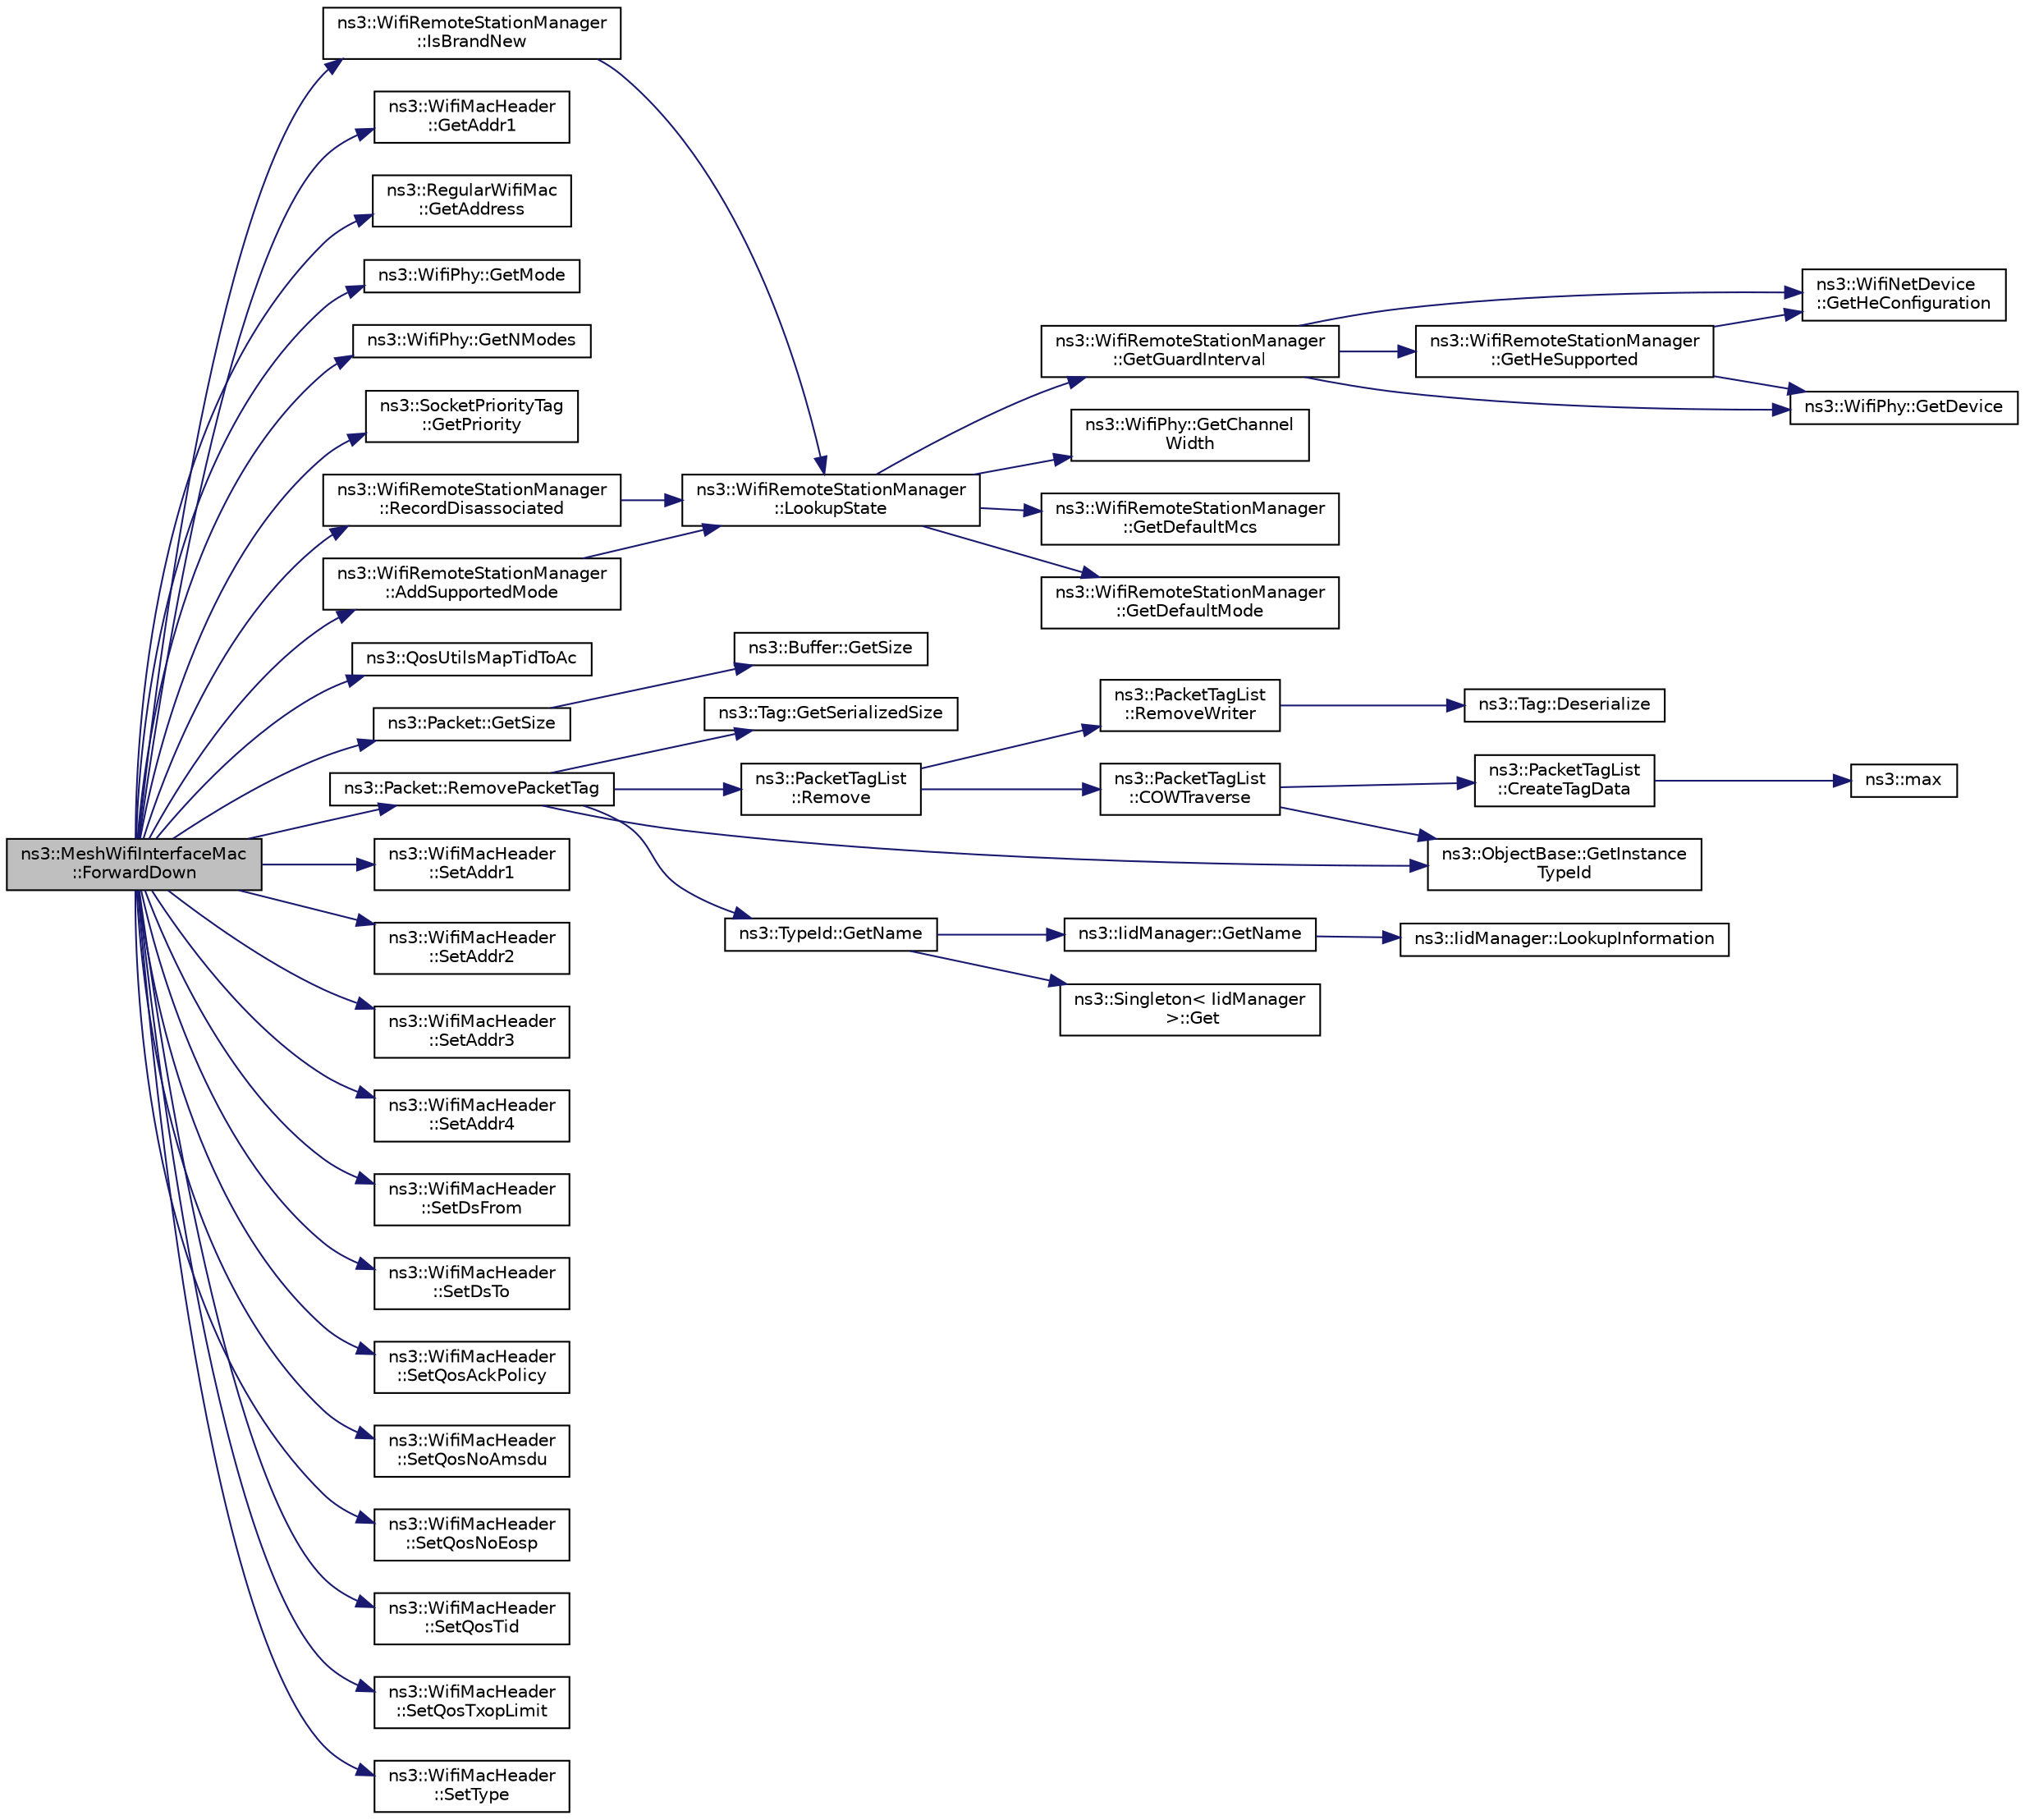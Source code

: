 digraph "ns3::MeshWifiInterfaceMac::ForwardDown"
{
 // LATEX_PDF_SIZE
  edge [fontname="Helvetica",fontsize="10",labelfontname="Helvetica",labelfontsize="10"];
  node [fontname="Helvetica",fontsize="10",shape=record];
  rankdir="LR";
  Node1 [label="ns3::MeshWifiInterfaceMac\l::ForwardDown",height=0.2,width=0.4,color="black", fillcolor="grey75", style="filled", fontcolor="black",tooltip="Send frame."];
  Node1 -> Node2 [color="midnightblue",fontsize="10",style="solid",fontname="Helvetica"];
  Node2 [label="ns3::WifiRemoteStationManager\l::AddSupportedMode",height=0.2,width=0.4,color="black", fillcolor="white", style="filled",URL="$classns3_1_1_wifi_remote_station_manager.html#a90f4d6b042c2692493446d36a3de799f",tooltip="Invoked in a STA or AP to store the set of modes supported by a destination which is also supported l..."];
  Node2 -> Node3 [color="midnightblue",fontsize="10",style="solid",fontname="Helvetica"];
  Node3 [label="ns3::WifiRemoteStationManager\l::LookupState",height=0.2,width=0.4,color="black", fillcolor="white", style="filled",URL="$classns3_1_1_wifi_remote_station_manager.html#a6a5c20f231324799e383594b546ca733",tooltip="Return the state of the station associated with the given address."];
  Node3 -> Node4 [color="midnightblue",fontsize="10",style="solid",fontname="Helvetica"];
  Node4 [label="ns3::WifiPhy::GetChannel\lWidth",height=0.2,width=0.4,color="black", fillcolor="white", style="filled",URL="$classns3_1_1_wifi_phy.html#af55a96fc67e724abd99aeaeab826187f",tooltip=" "];
  Node3 -> Node5 [color="midnightblue",fontsize="10",style="solid",fontname="Helvetica"];
  Node5 [label="ns3::WifiRemoteStationManager\l::GetDefaultMcs",height=0.2,width=0.4,color="black", fillcolor="white", style="filled",URL="$classns3_1_1_wifi_remote_station_manager.html#a2422db307a1cd07b938ec2d4b8442668",tooltip="Return the default Modulation and Coding Scheme (MCS) index."];
  Node3 -> Node6 [color="midnightblue",fontsize="10",style="solid",fontname="Helvetica"];
  Node6 [label="ns3::WifiRemoteStationManager\l::GetDefaultMode",height=0.2,width=0.4,color="black", fillcolor="white", style="filled",URL="$classns3_1_1_wifi_remote_station_manager.html#a0f76976a6d7a8761b1ae1b9b74f18fbf",tooltip="Return the default transmission mode."];
  Node3 -> Node7 [color="midnightblue",fontsize="10",style="solid",fontname="Helvetica"];
  Node7 [label="ns3::WifiRemoteStationManager\l::GetGuardInterval",height=0.2,width=0.4,color="black", fillcolor="white", style="filled",URL="$classns3_1_1_wifi_remote_station_manager.html#af042a3c6cc1e936255e794c4aa21e68c",tooltip="Return the supported HE guard interval duration (in nanoseconds)."];
  Node7 -> Node8 [color="midnightblue",fontsize="10",style="solid",fontname="Helvetica"];
  Node8 [label="ns3::WifiPhy::GetDevice",height=0.2,width=0.4,color="black", fillcolor="white", style="filled",URL="$classns3_1_1_wifi_phy.html#adf2fa40dcba4e52e9bc67c6ffc819170",tooltip="Return the device this PHY is associated with."];
  Node7 -> Node9 [color="midnightblue",fontsize="10",style="solid",fontname="Helvetica"];
  Node9 [label="ns3::WifiNetDevice\l::GetHeConfiguration",height=0.2,width=0.4,color="black", fillcolor="white", style="filled",URL="$classns3_1_1_wifi_net_device.html#af4a86ccc320631308e9f1023baecdd6b",tooltip=" "];
  Node7 -> Node10 [color="midnightblue",fontsize="10",style="solid",fontname="Helvetica"];
  Node10 [label="ns3::WifiRemoteStationManager\l::GetHeSupported",height=0.2,width=0.4,color="black", fillcolor="white", style="filled",URL="$classns3_1_1_wifi_remote_station_manager.html#abf94bd5d22ad632148777a6c7e39bae0",tooltip="Return whether the device has HE capability support enabled."];
  Node10 -> Node8 [color="midnightblue",fontsize="10",style="solid",fontname="Helvetica"];
  Node10 -> Node9 [color="midnightblue",fontsize="10",style="solid",fontname="Helvetica"];
  Node1 -> Node11 [color="midnightblue",fontsize="10",style="solid",fontname="Helvetica"];
  Node11 [label="ns3::WifiMacHeader\l::GetAddr1",height=0.2,width=0.4,color="black", fillcolor="white", style="filled",URL="$classns3_1_1_wifi_mac_header.html#aa1c4acbda4ace9f7a920c97d71bdd097",tooltip="Return the address in the Address 1 field."];
  Node1 -> Node12 [color="midnightblue",fontsize="10",style="solid",fontname="Helvetica"];
  Node12 [label="ns3::RegularWifiMac\l::GetAddress",height=0.2,width=0.4,color="black", fillcolor="white", style="filled",URL="$classns3_1_1_regular_wifi_mac.html#aec7ede7cc93b6ec04d447b1649ab27e8",tooltip=" "];
  Node1 -> Node13 [color="midnightblue",fontsize="10",style="solid",fontname="Helvetica"];
  Node13 [label="ns3::WifiPhy::GetMode",height=0.2,width=0.4,color="black", fillcolor="white", style="filled",URL="$classns3_1_1_wifi_phy.html#aa1b9ecfcc6436b8882af36500cb0a2ea",tooltip="The WifiPhy::GetNModes() and WifiPhy::GetMode() methods are used (e.g., by a WifiRemoteStationManager..."];
  Node1 -> Node14 [color="midnightblue",fontsize="10",style="solid",fontname="Helvetica"];
  Node14 [label="ns3::WifiPhy::GetNModes",height=0.2,width=0.4,color="black", fillcolor="white", style="filled",URL="$classns3_1_1_wifi_phy.html#a978d3a554116b0654c40fc22e469ceaa",tooltip="The WifiPhy::GetNModes() and WifiPhy::GetMode() methods are used (e.g., by a WifiRemoteStationManager..."];
  Node1 -> Node15 [color="midnightblue",fontsize="10",style="solid",fontname="Helvetica"];
  Node15 [label="ns3::SocketPriorityTag\l::GetPriority",height=0.2,width=0.4,color="black", fillcolor="white", style="filled",URL="$classns3_1_1_socket_priority_tag.html#a1d256d4ad07bc839ae401bd64f9d8420",tooltip="Get the tag's priority."];
  Node1 -> Node16 [color="midnightblue",fontsize="10",style="solid",fontname="Helvetica"];
  Node16 [label="ns3::Packet::GetSize",height=0.2,width=0.4,color="black", fillcolor="white", style="filled",URL="$classns3_1_1_packet.html#afff7cb1ff518ee6dc0d424e10a5ad6ec",tooltip="Returns the the size in bytes of the packet (including the zero-filled initial payload)."];
  Node16 -> Node17 [color="midnightblue",fontsize="10",style="solid",fontname="Helvetica"];
  Node17 [label="ns3::Buffer::GetSize",height=0.2,width=0.4,color="black", fillcolor="white", style="filled",URL="$classns3_1_1_buffer.html#a60c9172d2b102f8856c81b2126c8b209",tooltip=" "];
  Node1 -> Node18 [color="midnightblue",fontsize="10",style="solid",fontname="Helvetica"];
  Node18 [label="ns3::WifiRemoteStationManager\l::IsBrandNew",height=0.2,width=0.4,color="black", fillcolor="white", style="filled",URL="$classns3_1_1_wifi_remote_station_manager.html#a30badbd2880707a2f4a25ee45f464045",tooltip="Return whether the station state is brand new."];
  Node18 -> Node3 [color="midnightblue",fontsize="10",style="solid",fontname="Helvetica"];
  Node1 -> Node19 [color="midnightblue",fontsize="10",style="solid",fontname="Helvetica"];
  Node19 [label="ns3::QosUtilsMapTidToAc",height=0.2,width=0.4,color="black", fillcolor="white", style="filled",URL="$group__wifi.html#ga4e36efcff6dd83eaee42e1af0de43d48",tooltip="Maps TID (Traffic ID) to Access classes."];
  Node1 -> Node20 [color="midnightblue",fontsize="10",style="solid",fontname="Helvetica"];
  Node20 [label="ns3::WifiRemoteStationManager\l::RecordDisassociated",height=0.2,width=0.4,color="black", fillcolor="white", style="filled",URL="$classns3_1_1_wifi_remote_station_manager.html#abcb92c63342aed2603c1dfb131e0fe8a",tooltip="Records that the STA was disassociated."];
  Node20 -> Node3 [color="midnightblue",fontsize="10",style="solid",fontname="Helvetica"];
  Node1 -> Node21 [color="midnightblue",fontsize="10",style="solid",fontname="Helvetica"];
  Node21 [label="ns3::Packet::RemovePacketTag",height=0.2,width=0.4,color="black", fillcolor="white", style="filled",URL="$classns3_1_1_packet.html#a078fe922d976a417ab25ba2f3c2fd667",tooltip="Remove a packet tag."];
  Node21 -> Node22 [color="midnightblue",fontsize="10",style="solid",fontname="Helvetica"];
  Node22 [label="ns3::ObjectBase::GetInstance\lTypeId",height=0.2,width=0.4,color="black", fillcolor="white", style="filled",URL="$classns3_1_1_object_base.html#abe5b43a6f5b99a92a4c3122db31f06fb",tooltip="Get the most derived TypeId for this Object."];
  Node21 -> Node23 [color="midnightblue",fontsize="10",style="solid",fontname="Helvetica"];
  Node23 [label="ns3::TypeId::GetName",height=0.2,width=0.4,color="black", fillcolor="white", style="filled",URL="$classns3_1_1_type_id.html#abc4965475a579c2afdc668d7a7d58374",tooltip="Get the name."];
  Node23 -> Node24 [color="midnightblue",fontsize="10",style="solid",fontname="Helvetica"];
  Node24 [label="ns3::Singleton\< IidManager\l \>::Get",height=0.2,width=0.4,color="black", fillcolor="white", style="filled",URL="$classns3_1_1_singleton.html#a80a2cd3c25a27ea72add7a9f7a141ffa",tooltip="Get a pointer to the singleton instance."];
  Node23 -> Node25 [color="midnightblue",fontsize="10",style="solid",fontname="Helvetica"];
  Node25 [label="ns3::IidManager::GetName",height=0.2,width=0.4,color="black", fillcolor="white", style="filled",URL="$classns3_1_1_iid_manager.html#a6658aaa8120efd885e98addb76a6f1d4",tooltip="Get the name of a type id."];
  Node25 -> Node26 [color="midnightblue",fontsize="10",style="solid",fontname="Helvetica"];
  Node26 [label="ns3::IidManager::LookupInformation",height=0.2,width=0.4,color="black", fillcolor="white", style="filled",URL="$classns3_1_1_iid_manager.html#a84af06b798b21fa700469a3ac5f65f3f",tooltip="Retrieve the information record for a type."];
  Node21 -> Node27 [color="midnightblue",fontsize="10",style="solid",fontname="Helvetica"];
  Node27 [label="ns3::Tag::GetSerializedSize",height=0.2,width=0.4,color="black", fillcolor="white", style="filled",URL="$classns3_1_1_tag.html#a01c8efdea943fd8cce2ef5d4d67eefa6",tooltip=" "];
  Node21 -> Node28 [color="midnightblue",fontsize="10",style="solid",fontname="Helvetica"];
  Node28 [label="ns3::PacketTagList\l::Remove",height=0.2,width=0.4,color="black", fillcolor="white", style="filled",URL="$classns3_1_1_packet_tag_list.html#a043d984c546f67adc273448747784ee3",tooltip="Remove (the first instance of) tag from the list."];
  Node28 -> Node29 [color="midnightblue",fontsize="10",style="solid",fontname="Helvetica"];
  Node29 [label="ns3::PacketTagList\l::COWTraverse",height=0.2,width=0.4,color="black", fillcolor="white", style="filled",URL="$classns3_1_1_packet_tag_list.html#a7d98f0fe590d22f8224d718af0ac9713",tooltip="Traverse the list implementing copy-on-write, using Writer."];
  Node29 -> Node30 [color="midnightblue",fontsize="10",style="solid",fontname="Helvetica"];
  Node30 [label="ns3::PacketTagList\l::CreateTagData",height=0.2,width=0.4,color="black", fillcolor="white", style="filled",URL="$classns3_1_1_packet_tag_list.html#abfab9cfb3a21336e2f7962cc51fcff94",tooltip="Allocate and construct a TagData struct, sizing the data area large enough to serialize dataSize byte..."];
  Node30 -> Node31 [color="midnightblue",fontsize="10",style="solid",fontname="Helvetica"];
  Node31 [label="ns3::max",height=0.2,width=0.4,color="black", fillcolor="white", style="filled",URL="$namespacens3.html#a548291fa9e4e7d6a57814dfcbbebce9b",tooltip=" "];
  Node29 -> Node22 [color="midnightblue",fontsize="10",style="solid",fontname="Helvetica"];
  Node28 -> Node32 [color="midnightblue",fontsize="10",style="solid",fontname="Helvetica"];
  Node32 [label="ns3::PacketTagList\l::RemoveWriter",height=0.2,width=0.4,color="black", fillcolor="white", style="filled",URL="$classns3_1_1_packet_tag_list.html#aceea9c63e697635ba35564610a7150cc",tooltip="Copy-on-write implementing Remove."];
  Node32 -> Node33 [color="midnightblue",fontsize="10",style="solid",fontname="Helvetica"];
  Node33 [label="ns3::Tag::Deserialize",height=0.2,width=0.4,color="black", fillcolor="white", style="filled",URL="$classns3_1_1_tag.html#ae166b7f816bcbdef44dbeb636c9fa712",tooltip=" "];
  Node1 -> Node34 [color="midnightblue",fontsize="10",style="solid",fontname="Helvetica"];
  Node34 [label="ns3::WifiMacHeader\l::SetAddr1",height=0.2,width=0.4,color="black", fillcolor="white", style="filled",URL="$classns3_1_1_wifi_mac_header.html#a6478a02b80d5c01657714c5c7a0ae1cb",tooltip="Fill the Address 1 field with the given address."];
  Node1 -> Node35 [color="midnightblue",fontsize="10",style="solid",fontname="Helvetica"];
  Node35 [label="ns3::WifiMacHeader\l::SetAddr2",height=0.2,width=0.4,color="black", fillcolor="white", style="filled",URL="$classns3_1_1_wifi_mac_header.html#ab6a0efdc43d39b5da5d17eae9665271d",tooltip="Fill the Address 2 field with the given address."];
  Node1 -> Node36 [color="midnightblue",fontsize="10",style="solid",fontname="Helvetica"];
  Node36 [label="ns3::WifiMacHeader\l::SetAddr3",height=0.2,width=0.4,color="black", fillcolor="white", style="filled",URL="$classns3_1_1_wifi_mac_header.html#ace2fd1624db247bd42cbe9182996bb0e",tooltip="Fill the Address 3 field with the given address."];
  Node1 -> Node37 [color="midnightblue",fontsize="10",style="solid",fontname="Helvetica"];
  Node37 [label="ns3::WifiMacHeader\l::SetAddr4",height=0.2,width=0.4,color="black", fillcolor="white", style="filled",URL="$classns3_1_1_wifi_mac_header.html#a72c540fbe2cfeb64a00718756b8e0e0a",tooltip="Fill the Address 4 field with the given address."];
  Node1 -> Node38 [color="midnightblue",fontsize="10",style="solid",fontname="Helvetica"];
  Node38 [label="ns3::WifiMacHeader\l::SetDsFrom",height=0.2,width=0.4,color="black", fillcolor="white", style="filled",URL="$classns3_1_1_wifi_mac_header.html#ac4ec5b433a2701eae9cffb61b06ecec1",tooltip="Set the From DS bit in the Frame Control field."];
  Node1 -> Node39 [color="midnightblue",fontsize="10",style="solid",fontname="Helvetica"];
  Node39 [label="ns3::WifiMacHeader\l::SetDsTo",height=0.2,width=0.4,color="black", fillcolor="white", style="filled",URL="$classns3_1_1_wifi_mac_header.html#a577e95535beca95ba7f4a61a61e8b17d",tooltip="Set the To DS bit in the Frame Control field."];
  Node1 -> Node40 [color="midnightblue",fontsize="10",style="solid",fontname="Helvetica"];
  Node40 [label="ns3::WifiMacHeader\l::SetQosAckPolicy",height=0.2,width=0.4,color="black", fillcolor="white", style="filled",URL="$classns3_1_1_wifi_mac_header.html#a0f884f7997eaf10238ad3c2367332e82",tooltip="Set the QoS Ack policy in the QoS control field."];
  Node1 -> Node41 [color="midnightblue",fontsize="10",style="solid",fontname="Helvetica"];
  Node41 [label="ns3::WifiMacHeader\l::SetQosNoAmsdu",height=0.2,width=0.4,color="black", fillcolor="white", style="filled",URL="$classns3_1_1_wifi_mac_header.html#ab2ebe7fcf213a774655f0a32e529bf4e",tooltip="Set that A-MSDU is not present."];
  Node1 -> Node42 [color="midnightblue",fontsize="10",style="solid",fontname="Helvetica"];
  Node42 [label="ns3::WifiMacHeader\l::SetQosNoEosp",height=0.2,width=0.4,color="black", fillcolor="white", style="filled",URL="$classns3_1_1_wifi_mac_header.html#a911b989fc89a91b53bfb12b9005eeb09",tooltip="Un-set the end of service period (EOSP) bit in the QoS control field."];
  Node1 -> Node43 [color="midnightblue",fontsize="10",style="solid",fontname="Helvetica"];
  Node43 [label="ns3::WifiMacHeader\l::SetQosTid",height=0.2,width=0.4,color="black", fillcolor="white", style="filled",URL="$classns3_1_1_wifi_mac_header.html#a84a98932f5b66cca86bdfaa9cb1bcf7b",tooltip="Set the TID for the QoS header."];
  Node1 -> Node44 [color="midnightblue",fontsize="10",style="solid",fontname="Helvetica"];
  Node44 [label="ns3::WifiMacHeader\l::SetQosTxopLimit",height=0.2,width=0.4,color="black", fillcolor="white", style="filled",URL="$classns3_1_1_wifi_mac_header.html#a3fd739ae35e6a8deb3b14f81f81e9b36",tooltip="Set TXOP limit in the QoS control field."];
  Node1 -> Node45 [color="midnightblue",fontsize="10",style="solid",fontname="Helvetica"];
  Node45 [label="ns3::WifiMacHeader\l::SetType",height=0.2,width=0.4,color="black", fillcolor="white", style="filled",URL="$classns3_1_1_wifi_mac_header.html#a71172371f11f1cfcb3912bb03134c285",tooltip="Set Type/Subtype values with the correct values depending on the given type."];
}
